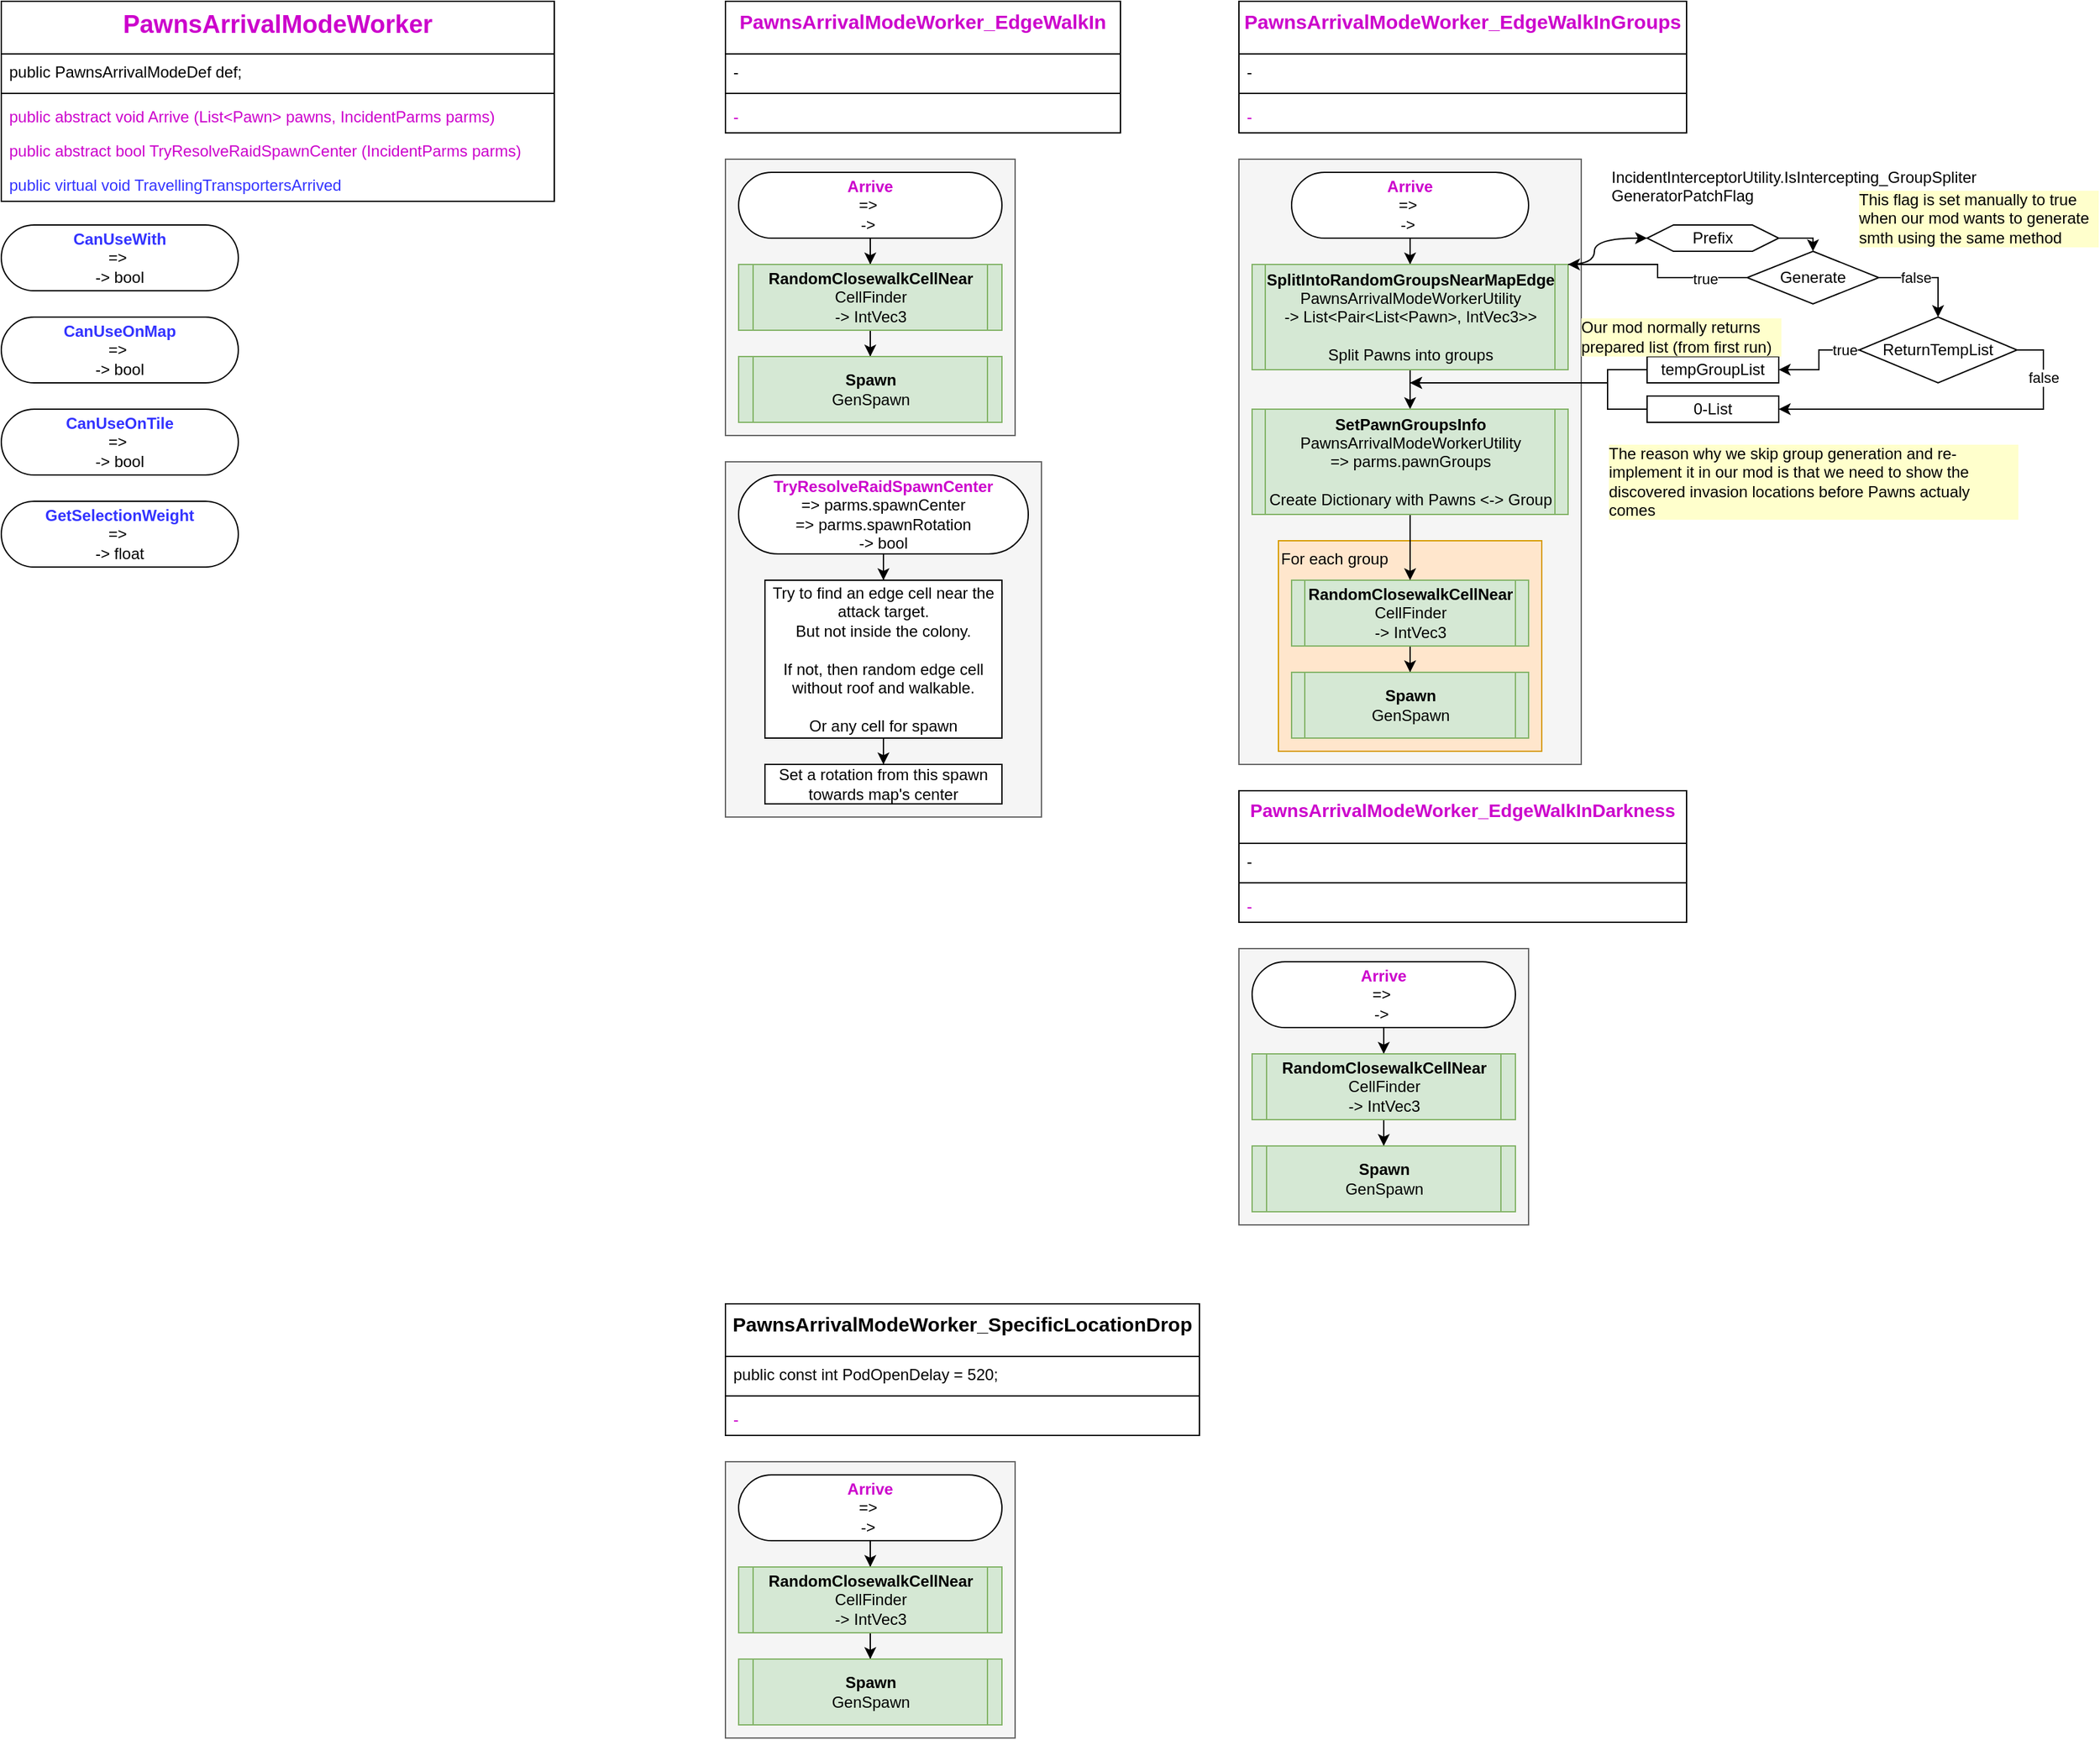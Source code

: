 <mxfile version="28.1.2">
  <diagram name="Page-1" id="fV3hQE0dxuffZx4B_WZl">
    <mxGraphModel dx="864" dy="521" grid="1" gridSize="10" guides="1" tooltips="1" connect="1" arrows="1" fold="1" page="1" pageScale="1" pageWidth="827" pageHeight="1169" math="0" shadow="0">
      <root>
        <mxCell id="0" />
        <mxCell id="1" parent="0" />
        <mxCell id="vzwnMPSUIFDGC6wnJ7Ts-99" value="" style="group" parent="1" vertex="1" connectable="0">
          <mxGeometry x="960" y="160" width="260" height="460" as="geometry" />
        </mxCell>
        <mxCell id="vzwnMPSUIFDGC6wnJ7Ts-53" value="" style="rounded=0;whiteSpace=wrap;html=1;fillColor=#f5f5f5;fontColor=#333333;strokeColor=#666666;" parent="vzwnMPSUIFDGC6wnJ7Ts-99" vertex="1">
          <mxGeometry width="260" height="460" as="geometry" />
        </mxCell>
        <mxCell id="vzwnMPSUIFDGC6wnJ7Ts-63" value="For each group" style="rounded=0;whiteSpace=wrap;html=1;fillColor=#ffe6cc;strokeColor=#d79b00;align=left;verticalAlign=top;" parent="vzwnMPSUIFDGC6wnJ7Ts-99" vertex="1">
          <mxGeometry x="30" y="290" width="200" height="160" as="geometry" />
        </mxCell>
        <mxCell id="vzwnMPSUIFDGC6wnJ7Ts-60" style="edgeStyle=orthogonalEdgeStyle;rounded=0;orthogonalLoop=1;jettySize=auto;html=1;exitX=0.5;exitY=0.5;exitDx=0;exitDy=25;exitPerimeter=0;" parent="vzwnMPSUIFDGC6wnJ7Ts-99" source="vzwnMPSUIFDGC6wnJ7Ts-55" target="vzwnMPSUIFDGC6wnJ7Ts-59" edge="1">
          <mxGeometry relative="1" as="geometry" />
        </mxCell>
        <mxCell id="vzwnMPSUIFDGC6wnJ7Ts-55" value="&lt;font color=&quot;#cc00cc&quot;&gt;&lt;b&gt;Arrive&lt;/b&gt;&lt;/font&gt;&lt;div&gt;&lt;div style=&quot;&quot;&gt;&lt;span style=&quot;background-color: transparent;&quot;&gt;=&amp;gt;&amp;nbsp;&lt;/span&gt;&lt;/div&gt;&lt;div style=&quot;&quot;&gt;-&amp;gt;&amp;nbsp;&lt;span style=&quot;background-color: transparent;&quot;&gt;&lt;/span&gt;&lt;/div&gt;&lt;/div&gt;" style="html=1;dashed=0;whiteSpace=wrap;shape=mxgraph.dfd.start;align=center;spacing=0;" parent="vzwnMPSUIFDGC6wnJ7Ts-99" vertex="1">
          <mxGeometry x="40" y="10" width="180" height="50" as="geometry" />
        </mxCell>
        <mxCell id="vzwnMPSUIFDGC6wnJ7Ts-64" style="edgeStyle=orthogonalEdgeStyle;rounded=0;orthogonalLoop=1;jettySize=auto;html=1;exitX=0.5;exitY=1;exitDx=0;exitDy=0;" parent="vzwnMPSUIFDGC6wnJ7Ts-99" source="vzwnMPSUIFDGC6wnJ7Ts-57" target="vzwnMPSUIFDGC6wnJ7Ts-58" edge="1">
          <mxGeometry relative="1" as="geometry" />
        </mxCell>
        <mxCell id="vzwnMPSUIFDGC6wnJ7Ts-57" value="&lt;b&gt;RandomClosewalkCellNear&lt;/b&gt;&lt;br&gt;&lt;div&gt;CellFinder&lt;/div&gt;&lt;div&gt;-&amp;gt;&amp;nbsp;IntVec3&lt;/div&gt;" style="shape=process;whiteSpace=wrap;html=1;backgroundOutline=1;fillColor=#d5e8d4;strokeColor=#82b366;size=0.053;" parent="vzwnMPSUIFDGC6wnJ7Ts-99" vertex="1">
          <mxGeometry x="40" y="320" width="180" height="50" as="geometry" />
        </mxCell>
        <mxCell id="vzwnMPSUIFDGC6wnJ7Ts-58" value="&lt;b&gt;Spawn&lt;/b&gt;&lt;br&gt;&lt;div&gt;GenSpawn&lt;/div&gt;" style="shape=process;whiteSpace=wrap;html=1;backgroundOutline=1;fillColor=#d5e8d4;strokeColor=#82b366;size=0.053;" parent="vzwnMPSUIFDGC6wnJ7Ts-99" vertex="1">
          <mxGeometry x="40" y="390" width="180" height="50" as="geometry" />
        </mxCell>
        <mxCell id="vzwnMPSUIFDGC6wnJ7Ts-62" style="edgeStyle=orthogonalEdgeStyle;rounded=0;orthogonalLoop=1;jettySize=auto;html=1;exitX=0.5;exitY=1;exitDx=0;exitDy=0;" parent="vzwnMPSUIFDGC6wnJ7Ts-99" source="vzwnMPSUIFDGC6wnJ7Ts-59" target="vzwnMPSUIFDGC6wnJ7Ts-61" edge="1">
          <mxGeometry relative="1" as="geometry" />
        </mxCell>
        <mxCell id="vzwnMPSUIFDGC6wnJ7Ts-59" value="&lt;b&gt;SplitIntoRandomGroupsNearMapEdge&lt;/b&gt;&lt;br&gt;&lt;div&gt;PawnsArrivalModeWorkerUtility&lt;/div&gt;&lt;div&gt;-&amp;gt;&amp;nbsp;List&amp;lt;Pair&amp;lt;List&amp;lt;Pawn&amp;gt;, IntVec3&amp;gt;&amp;gt;&lt;/div&gt;&lt;div&gt;&lt;br&gt;&lt;/div&gt;&lt;div&gt;Split Pawns into groups&lt;/div&gt;" style="shape=process;whiteSpace=wrap;html=1;backgroundOutline=1;fillColor=#d5e8d4;strokeColor=#82b366;size=0.04;" parent="vzwnMPSUIFDGC6wnJ7Ts-99" vertex="1">
          <mxGeometry x="10" y="80" width="240" height="80" as="geometry" />
        </mxCell>
        <mxCell id="vzwnMPSUIFDGC6wnJ7Ts-66" style="edgeStyle=orthogonalEdgeStyle;rounded=0;orthogonalLoop=1;jettySize=auto;html=1;exitX=0.5;exitY=1;exitDx=0;exitDy=0;entryX=0.5;entryY=0;entryDx=0;entryDy=0;" parent="vzwnMPSUIFDGC6wnJ7Ts-99" source="vzwnMPSUIFDGC6wnJ7Ts-61" target="vzwnMPSUIFDGC6wnJ7Ts-57" edge="1">
          <mxGeometry relative="1" as="geometry" />
        </mxCell>
        <mxCell id="vzwnMPSUIFDGC6wnJ7Ts-61" value="&lt;b&gt;SetPawnGroupsInfo&lt;/b&gt;&lt;br&gt;&lt;div&gt;PawnsArrivalModeWorkerUtility&lt;/div&gt;&lt;div&gt;=&amp;gt;&amp;nbsp;parms.pawnGroups&lt;/div&gt;&lt;div&gt;&lt;br&gt;&lt;/div&gt;&lt;div&gt;Create Dictionary with Pawns &amp;lt;-&amp;gt; Group&lt;/div&gt;" style="shape=process;whiteSpace=wrap;html=1;backgroundOutline=1;fillColor=#d5e8d4;strokeColor=#82b366;size=0.04;" parent="vzwnMPSUIFDGC6wnJ7Ts-99" vertex="1">
          <mxGeometry x="10" y="190" width="240" height="80" as="geometry" />
        </mxCell>
        <mxCell id="vzwnMPSUIFDGC6wnJ7Ts-1" value="&lt;font style=&quot;color: rgb(204, 0, 204); font-size: 19px;&quot;&gt;PawnsArrivalModeWorker&lt;/font&gt;" style="swimlane;fontStyle=1;align=center;verticalAlign=top;childLayout=stackLayout;horizontal=1;startSize=40;horizontalStack=0;resizeParent=1;resizeParentMax=0;resizeLast=0;collapsible=1;marginBottom=0;whiteSpace=wrap;html=1;rounded=0;swimlaneLine=1;swimlaneFillColor=default;" parent="1" vertex="1">
          <mxGeometry x="20" y="40" width="420" height="152" as="geometry">
            <mxRectangle x="230" y="180" width="100" height="30" as="alternateBounds" />
          </mxGeometry>
        </mxCell>
        <mxCell id="vzwnMPSUIFDGC6wnJ7Ts-2" value="&lt;font style=&quot;color: light-dark(rgb(0, 0, 0), rgb(0, 0, 0));&quot;&gt;public PawnsArrivalModeDef def;&lt;/font&gt;" style="text;strokeColor=none;fillColor=none;align=left;verticalAlign=top;spacingLeft=4;spacingRight=4;overflow=hidden;rotatable=0;points=[[0,0.5],[1,0.5]];portConstraint=eastwest;whiteSpace=wrap;html=1;" parent="vzwnMPSUIFDGC6wnJ7Ts-1" vertex="1">
          <mxGeometry y="40" width="420" height="26" as="geometry" />
        </mxCell>
        <mxCell id="vzwnMPSUIFDGC6wnJ7Ts-11" value="" style="line;strokeWidth=1;fillColor=none;align=left;verticalAlign=middle;spacingTop=-1;spacingLeft=3;spacingRight=3;rotatable=0;labelPosition=right;points=[];portConstraint=eastwest;strokeColor=inherit;" parent="vzwnMPSUIFDGC6wnJ7Ts-1" vertex="1">
          <mxGeometry y="66" width="420" height="8" as="geometry" />
        </mxCell>
        <mxCell id="vzwnMPSUIFDGC6wnJ7Ts-15" value="&lt;font style=&quot;color: rgb(204, 0, 204);&quot;&gt;public abstract void Arrive &lt;/font&gt;&lt;font style=&quot;color: rgb(204, 0, 204);&quot;&gt;(&lt;/font&gt;&lt;font style=&quot;text-align: center;&quot;&gt;&lt;font style=&quot;color: rgb(204, 0, 204);&quot;&gt;List&amp;lt;Pawn&amp;gt; pawns, IncidentParms parms)&lt;/font&gt;&lt;br&gt;&lt;/font&gt;&lt;div&gt;&lt;font style=&quot;text-align: center;&quot;&gt;&lt;br&gt;&lt;/font&gt;&lt;/div&gt;" style="text;strokeColor=none;fillColor=none;align=left;verticalAlign=top;spacingLeft=4;spacingRight=4;overflow=hidden;rotatable=0;points=[[0,0.5],[1,0.5]];portConstraint=eastwest;whiteSpace=wrap;html=1;" parent="vzwnMPSUIFDGC6wnJ7Ts-1" vertex="1">
          <mxGeometry y="74" width="420" height="26" as="geometry" />
        </mxCell>
        <mxCell id="vzwnMPSUIFDGC6wnJ7Ts-25" value="&lt;font style=&quot;color: rgb(204, 0, 204);&quot;&gt;public abstract bool TryResolveRaidSpawnCenter&amp;nbsp;(IncidentParms parms)&lt;/font&gt;" style="text;strokeColor=none;fillColor=none;align=left;verticalAlign=top;spacingLeft=4;spacingRight=4;overflow=hidden;rotatable=0;points=[[0,0.5],[1,0.5]];portConstraint=eastwest;whiteSpace=wrap;html=1;" parent="vzwnMPSUIFDGC6wnJ7Ts-1" vertex="1">
          <mxGeometry y="100" width="420" height="26" as="geometry" />
        </mxCell>
        <mxCell id="vzwnMPSUIFDGC6wnJ7Ts-24" value="&lt;font style=&quot;color: rgb(51, 51, 255);&quot;&gt;public virtual void TravellingTransportersArrived&lt;/font&gt;" style="text;strokeColor=none;fillColor=none;align=left;verticalAlign=top;spacingLeft=4;spacingRight=4;overflow=hidden;rotatable=0;points=[[0,0.5],[1,0.5]];portConstraint=eastwest;whiteSpace=wrap;html=1;" parent="vzwnMPSUIFDGC6wnJ7Ts-1" vertex="1">
          <mxGeometry y="126" width="420" height="26" as="geometry" />
        </mxCell>
        <mxCell id="vzwnMPSUIFDGC6wnJ7Ts-16" value="&lt;font style=&quot;color: rgb(204, 0, 204); font-size: 15px;&quot;&gt;PawnsArrivalModeWorker_EdgeWalkIn&lt;/font&gt;" style="swimlane;fontStyle=1;align=center;verticalAlign=top;childLayout=stackLayout;horizontal=1;startSize=40;horizontalStack=0;resizeParent=1;resizeParentMax=0;resizeLast=0;collapsible=1;marginBottom=0;whiteSpace=wrap;html=1;rounded=0;swimlaneLine=1;swimlaneFillColor=default;" parent="1" vertex="1">
          <mxGeometry x="570" y="40" width="300" height="100" as="geometry">
            <mxRectangle x="230" y="180" width="100" height="30" as="alternateBounds" />
          </mxGeometry>
        </mxCell>
        <mxCell id="vzwnMPSUIFDGC6wnJ7Ts-17" value="&lt;font style=&quot;color: light-dark(rgb(0, 0, 0), rgb(0, 0, 0));&quot;&gt;-&lt;/font&gt;" style="text;strokeColor=none;fillColor=none;align=left;verticalAlign=top;spacingLeft=4;spacingRight=4;overflow=hidden;rotatable=0;points=[[0,0.5],[1,0.5]];portConstraint=eastwest;whiteSpace=wrap;html=1;" parent="vzwnMPSUIFDGC6wnJ7Ts-16" vertex="1">
          <mxGeometry y="40" width="300" height="26" as="geometry" />
        </mxCell>
        <mxCell id="vzwnMPSUIFDGC6wnJ7Ts-18" value="" style="line;strokeWidth=1;fillColor=none;align=left;verticalAlign=middle;spacingTop=-1;spacingLeft=3;spacingRight=3;rotatable=0;labelPosition=right;points=[];portConstraint=eastwest;strokeColor=inherit;" parent="vzwnMPSUIFDGC6wnJ7Ts-16" vertex="1">
          <mxGeometry y="66" width="300" height="8" as="geometry" />
        </mxCell>
        <mxCell id="vzwnMPSUIFDGC6wnJ7Ts-19" value="&lt;font style=&quot;color: rgb(204, 0, 204);&quot;&gt;-&lt;/font&gt;" style="text;strokeColor=none;fillColor=none;align=left;verticalAlign=top;spacingLeft=4;spacingRight=4;overflow=hidden;rotatable=0;points=[[0,0.5],[1,0.5]];portConstraint=eastwest;whiteSpace=wrap;html=1;" parent="vzwnMPSUIFDGC6wnJ7Ts-16" vertex="1">
          <mxGeometry y="74" width="300" height="26" as="geometry" />
        </mxCell>
        <mxCell id="vzwnMPSUIFDGC6wnJ7Ts-20" value="&lt;font color=&quot;#3333ff&quot;&gt;&lt;b&gt;CanUseWith&lt;/b&gt;&lt;/font&gt;&lt;br&gt;&lt;div style=&quot;&quot;&gt;&lt;span style=&quot;background-color: transparent;&quot;&gt;=&amp;gt;&amp;nbsp;&lt;/span&gt;&lt;/div&gt;&lt;div style=&quot;&quot;&gt;-&amp;gt; bool&lt;span style=&quot;background-color: transparent;&quot;&gt;&lt;/span&gt;&lt;/div&gt;" style="html=1;dashed=0;whiteSpace=wrap;shape=mxgraph.dfd.start;align=center;" parent="1" vertex="1">
          <mxGeometry x="20" y="210" width="180" height="50" as="geometry" />
        </mxCell>
        <mxCell id="vzwnMPSUIFDGC6wnJ7Ts-21" value="&lt;font color=&quot;#3333ff&quot;&gt;&lt;b&gt;CanUseOnMap&lt;/b&gt;&lt;/font&gt;&lt;br&gt;&lt;div style=&quot;&quot;&gt;&lt;span style=&quot;background-color: transparent;&quot;&gt;=&amp;gt;&amp;nbsp;&lt;/span&gt;&lt;/div&gt;&lt;div style=&quot;&quot;&gt;-&amp;gt; bool&lt;span style=&quot;background-color: transparent;&quot;&gt;&lt;/span&gt;&lt;/div&gt;" style="html=1;dashed=0;whiteSpace=wrap;shape=mxgraph.dfd.start;align=center;" parent="1" vertex="1">
          <mxGeometry x="20" y="280" width="180" height="50" as="geometry" />
        </mxCell>
        <mxCell id="vzwnMPSUIFDGC6wnJ7Ts-22" value="&lt;font color=&quot;#3333ff&quot;&gt;&lt;b&gt;CanUseOnTile&lt;/b&gt;&lt;/font&gt;&lt;br&gt;&lt;div style=&quot;&quot;&gt;&lt;span style=&quot;background-color: transparent;&quot;&gt;=&amp;gt;&amp;nbsp;&lt;/span&gt;&lt;/div&gt;&lt;div style=&quot;&quot;&gt;-&amp;gt; bool&lt;span style=&quot;background-color: transparent;&quot;&gt;&lt;/span&gt;&lt;/div&gt;" style="html=1;dashed=0;whiteSpace=wrap;shape=mxgraph.dfd.start;align=center;" parent="1" vertex="1">
          <mxGeometry x="20" y="350" width="180" height="50" as="geometry" />
        </mxCell>
        <mxCell id="vzwnMPSUIFDGC6wnJ7Ts-23" value="&lt;font color=&quot;#3333ff&quot;&gt;&lt;b&gt;GetSelectionWeight&lt;/b&gt;&lt;/font&gt;&lt;br&gt;&lt;div style=&quot;&quot;&gt;&lt;span style=&quot;background-color: transparent;&quot;&gt;=&amp;gt;&amp;nbsp;&lt;/span&gt;&lt;/div&gt;&lt;div style=&quot;&quot;&gt;-&amp;gt; float&lt;span style=&quot;background-color: transparent;&quot;&gt;&lt;/span&gt;&lt;/div&gt;" style="html=1;dashed=0;whiteSpace=wrap;shape=mxgraph.dfd.start;align=center;" parent="1" vertex="1">
          <mxGeometry x="20" y="420" width="180" height="50" as="geometry" />
        </mxCell>
        <mxCell id="vzwnMPSUIFDGC6wnJ7Ts-47" value="" style="group" parent="1" vertex="1" connectable="0">
          <mxGeometry x="570" y="390" width="240" height="270" as="geometry" />
        </mxCell>
        <mxCell id="vzwnMPSUIFDGC6wnJ7Ts-46" value="" style="rounded=0;whiteSpace=wrap;html=1;fillColor=#f5f5f5;fontColor=#333333;strokeColor=#666666;" parent="vzwnMPSUIFDGC6wnJ7Ts-47" vertex="1">
          <mxGeometry width="240" height="270" as="geometry" />
        </mxCell>
        <mxCell id="vzwnMPSUIFDGC6wnJ7Ts-37" value="" style="edgeStyle=orthogonalEdgeStyle;rounded=0;orthogonalLoop=1;jettySize=auto;html=1;" parent="vzwnMPSUIFDGC6wnJ7Ts-47" source="vzwnMPSUIFDGC6wnJ7Ts-35" target="vzwnMPSUIFDGC6wnJ7Ts-36" edge="1">
          <mxGeometry relative="1" as="geometry" />
        </mxCell>
        <mxCell id="vzwnMPSUIFDGC6wnJ7Ts-35" value="&lt;font color=&quot;#cc00cc&quot;&gt;&lt;b&gt;TryResolveRaidSpawnCenter&lt;/b&gt;&lt;/font&gt;&lt;br&gt;&lt;div style=&quot;&quot;&gt;&lt;span style=&quot;background-color: transparent;&quot;&gt;=&amp;gt;&amp;nbsp;parms.&lt;/span&gt;&lt;span style=&quot;background-color: transparent;&quot;&gt;spawnCenter&lt;/span&gt;&lt;/div&gt;&lt;div style=&quot;&quot;&gt;&lt;span style=&quot;background-color: transparent;&quot;&gt;=&amp;gt; parms.&lt;/span&gt;&lt;span style=&quot;background-color: transparent;&quot;&gt;spawnRotation&lt;/span&gt;&lt;/div&gt;&lt;div style=&quot;&quot;&gt;-&amp;gt; bool&lt;span style=&quot;background-color: transparent;&quot;&gt;&lt;/span&gt;&lt;/div&gt;" style="html=1;dashed=0;whiteSpace=wrap;shape=mxgraph.dfd.start;align=center;spacing=0;" parent="vzwnMPSUIFDGC6wnJ7Ts-47" vertex="1">
          <mxGeometry x="10" y="10" width="220" height="60" as="geometry" />
        </mxCell>
        <mxCell id="vzwnMPSUIFDGC6wnJ7Ts-45" style="edgeStyle=orthogonalEdgeStyle;rounded=0;orthogonalLoop=1;jettySize=auto;html=1;exitX=0.5;exitY=1;exitDx=0;exitDy=0;" parent="vzwnMPSUIFDGC6wnJ7Ts-47" source="vzwnMPSUIFDGC6wnJ7Ts-36" target="vzwnMPSUIFDGC6wnJ7Ts-42" edge="1">
          <mxGeometry relative="1" as="geometry" />
        </mxCell>
        <mxCell id="vzwnMPSUIFDGC6wnJ7Ts-36" value="Try to find an edge cell near the attack target.&lt;div&gt;But not inside the colony.&lt;/div&gt;&lt;div&gt;&lt;br&gt;&lt;/div&gt;&lt;div&gt;If not, then random edge cell without roof and walkable.&lt;/div&gt;&lt;div&gt;&lt;br&gt;&lt;/div&gt;&lt;div&gt;Or any cell for spawn&lt;/div&gt;" style="whiteSpace=wrap;html=1;dashed=0;spacing=0;" parent="vzwnMPSUIFDGC6wnJ7Ts-47" vertex="1">
          <mxGeometry x="30" y="90" width="180" height="120" as="geometry" />
        </mxCell>
        <mxCell id="vzwnMPSUIFDGC6wnJ7Ts-42" value="Set a rotation from this spawn towards map&#39;s center" style="whiteSpace=wrap;html=1;dashed=0;spacing=0;" parent="vzwnMPSUIFDGC6wnJ7Ts-47" vertex="1">
          <mxGeometry x="30" y="230" width="180" height="30" as="geometry" />
        </mxCell>
        <mxCell id="vzwnMPSUIFDGC6wnJ7Ts-48" value="&lt;font style=&quot;color: rgb(204, 0, 204); font-size: 15px;&quot;&gt;PawnsArrivalModeWorker_EdgeWalkInGroups&lt;/font&gt;" style="swimlane;fontStyle=1;align=center;verticalAlign=top;childLayout=stackLayout;horizontal=1;startSize=40;horizontalStack=0;resizeParent=1;resizeParentMax=0;resizeLast=0;collapsible=1;marginBottom=0;whiteSpace=wrap;html=1;rounded=0;swimlaneLine=1;swimlaneFillColor=default;" parent="1" vertex="1">
          <mxGeometry x="960" y="40" width="340" height="100" as="geometry">
            <mxRectangle x="230" y="180" width="100" height="30" as="alternateBounds" />
          </mxGeometry>
        </mxCell>
        <mxCell id="vzwnMPSUIFDGC6wnJ7Ts-49" value="&lt;font style=&quot;color: light-dark(rgb(0, 0, 0), rgb(0, 0, 0));&quot;&gt;-&lt;/font&gt;" style="text;strokeColor=none;fillColor=none;align=left;verticalAlign=top;spacingLeft=4;spacingRight=4;overflow=hidden;rotatable=0;points=[[0,0.5],[1,0.5]];portConstraint=eastwest;whiteSpace=wrap;html=1;" parent="vzwnMPSUIFDGC6wnJ7Ts-48" vertex="1">
          <mxGeometry y="40" width="340" height="26" as="geometry" />
        </mxCell>
        <mxCell id="vzwnMPSUIFDGC6wnJ7Ts-50" value="" style="line;strokeWidth=1;fillColor=none;align=left;verticalAlign=middle;spacingTop=-1;spacingLeft=3;spacingRight=3;rotatable=0;labelPosition=right;points=[];portConstraint=eastwest;strokeColor=inherit;" parent="vzwnMPSUIFDGC6wnJ7Ts-48" vertex="1">
          <mxGeometry y="66" width="340" height="8" as="geometry" />
        </mxCell>
        <mxCell id="vzwnMPSUIFDGC6wnJ7Ts-51" value="&lt;font style=&quot;color: rgb(204, 0, 204);&quot;&gt;-&lt;/font&gt;" style="text;strokeColor=none;fillColor=none;align=left;verticalAlign=top;spacingLeft=4;spacingRight=4;overflow=hidden;rotatable=0;points=[[0,0.5],[1,0.5]];portConstraint=eastwest;whiteSpace=wrap;html=1;" parent="vzwnMPSUIFDGC6wnJ7Ts-48" vertex="1">
          <mxGeometry y="74" width="340" height="26" as="geometry" />
        </mxCell>
        <mxCell id="vzwnMPSUIFDGC6wnJ7Ts-68" value="" style="group" parent="1" vertex="1" connectable="0">
          <mxGeometry x="570" y="160" width="220" height="210" as="geometry" />
        </mxCell>
        <mxCell id="vzwnMPSUIFDGC6wnJ7Ts-31" value="" style="rounded=0;whiteSpace=wrap;html=1;fillColor=#f5f5f5;fontColor=#333333;strokeColor=#666666;" parent="vzwnMPSUIFDGC6wnJ7Ts-68" vertex="1">
          <mxGeometry width="220" height="210" as="geometry" />
        </mxCell>
        <mxCell id="vzwnMPSUIFDGC6wnJ7Ts-28" style="edgeStyle=orthogonalEdgeStyle;rounded=0;orthogonalLoop=1;jettySize=auto;html=1;exitX=0.5;exitY=0.5;exitDx=0;exitDy=25;exitPerimeter=0;" parent="vzwnMPSUIFDGC6wnJ7Ts-68" source="vzwnMPSUIFDGC6wnJ7Ts-26" target="vzwnMPSUIFDGC6wnJ7Ts-27" edge="1">
          <mxGeometry relative="1" as="geometry" />
        </mxCell>
        <mxCell id="vzwnMPSUIFDGC6wnJ7Ts-26" value="&lt;font color=&quot;#cc00cc&quot;&gt;&lt;b&gt;Arrive&lt;/b&gt;&lt;/font&gt;&lt;div&gt;&lt;div style=&quot;&quot;&gt;&lt;span style=&quot;background-color: transparent;&quot;&gt;=&amp;gt;&amp;nbsp;&lt;/span&gt;&lt;/div&gt;&lt;div style=&quot;&quot;&gt;-&amp;gt;&amp;nbsp;&lt;span style=&quot;background-color: transparent;&quot;&gt;&lt;/span&gt;&lt;/div&gt;&lt;/div&gt;" style="html=1;dashed=0;whiteSpace=wrap;shape=mxgraph.dfd.start;align=center;spacing=0;" parent="vzwnMPSUIFDGC6wnJ7Ts-68" vertex="1">
          <mxGeometry x="10" y="10" width="200" height="50" as="geometry" />
        </mxCell>
        <mxCell id="vzwnMPSUIFDGC6wnJ7Ts-30" style="edgeStyle=orthogonalEdgeStyle;rounded=0;orthogonalLoop=1;jettySize=auto;html=1;exitX=0.5;exitY=1;exitDx=0;exitDy=0;" parent="vzwnMPSUIFDGC6wnJ7Ts-68" source="vzwnMPSUIFDGC6wnJ7Ts-27" target="vzwnMPSUIFDGC6wnJ7Ts-29" edge="1">
          <mxGeometry relative="1" as="geometry" />
        </mxCell>
        <mxCell id="vzwnMPSUIFDGC6wnJ7Ts-27" value="&lt;b&gt;RandomClosewalkCellNear&lt;/b&gt;&lt;br&gt;&lt;div&gt;CellFinder&lt;/div&gt;&lt;div&gt;-&amp;gt;&amp;nbsp;IntVec3&lt;/div&gt;" style="shape=process;whiteSpace=wrap;html=1;backgroundOutline=1;fillColor=#d5e8d4;strokeColor=#82b366;size=0.053;" parent="vzwnMPSUIFDGC6wnJ7Ts-68" vertex="1">
          <mxGeometry x="10" y="80" width="200" height="50" as="geometry" />
        </mxCell>
        <mxCell id="vzwnMPSUIFDGC6wnJ7Ts-29" value="&lt;b&gt;Spawn&lt;/b&gt;&lt;br&gt;&lt;div&gt;GenSpawn&lt;/div&gt;" style="shape=process;whiteSpace=wrap;html=1;backgroundOutline=1;fillColor=#d5e8d4;strokeColor=#82b366;size=0.053;" parent="vzwnMPSUIFDGC6wnJ7Ts-68" vertex="1">
          <mxGeometry x="10" y="150" width="200" height="50" as="geometry" />
        </mxCell>
        <mxCell id="vzwnMPSUIFDGC6wnJ7Ts-76" style="edgeStyle=orthogonalEdgeStyle;rounded=0;orthogonalLoop=1;jettySize=auto;html=1;exitX=1;exitY=0.5;exitDx=0;exitDy=0;entryX=0.5;entryY=0;entryDx=0;entryDy=0;" parent="1" source="vzwnMPSUIFDGC6wnJ7Ts-69" target="vzwnMPSUIFDGC6wnJ7Ts-73" edge="1">
          <mxGeometry relative="1" as="geometry" />
        </mxCell>
        <mxCell id="vzwnMPSUIFDGC6wnJ7Ts-69" value="&lt;div&gt;Prefix&lt;/div&gt;" style="shape=hexagon;perimeter=hexagonPerimeter2;whiteSpace=wrap;html=1;fixedSize=1;" parent="1" vertex="1">
          <mxGeometry x="1270" y="210.0" width="100" height="20" as="geometry" />
        </mxCell>
        <mxCell id="vzwnMPSUIFDGC6wnJ7Ts-70" style="edgeStyle=orthogonalEdgeStyle;rounded=0;orthogonalLoop=1;jettySize=auto;html=1;exitX=1;exitY=0;exitDx=0;exitDy=0;entryX=0;entryY=0.5;entryDx=0;entryDy=0;curved=1;" parent="1" source="vzwnMPSUIFDGC6wnJ7Ts-59" target="vzwnMPSUIFDGC6wnJ7Ts-69" edge="1">
          <mxGeometry relative="1" as="geometry">
            <Array as="points">
              <mxPoint x="1230" y="240" />
              <mxPoint x="1230" y="220" />
            </Array>
          </mxGeometry>
        </mxCell>
        <mxCell id="vzwnMPSUIFDGC6wnJ7Ts-72" value="IncidentInterceptorUtility.IsIntercepting_GroupSpliter&#xa;GeneratorPatchFlag" style="text;whiteSpace=wrap;" parent="1" vertex="1">
          <mxGeometry x="1241" y="160" width="310" height="40" as="geometry" />
        </mxCell>
        <mxCell id="vzwnMPSUIFDGC6wnJ7Ts-78" style="edgeStyle=orthogonalEdgeStyle;rounded=0;orthogonalLoop=1;jettySize=auto;html=1;exitX=1;exitY=0.5;exitDx=0;exitDy=0;entryX=0.5;entryY=0;entryDx=0;entryDy=0;" parent="1" source="vzwnMPSUIFDGC6wnJ7Ts-73" target="vzwnMPSUIFDGC6wnJ7Ts-77" edge="1">
          <mxGeometry relative="1" as="geometry" />
        </mxCell>
        <mxCell id="vzwnMPSUIFDGC6wnJ7Ts-79" value="false" style="edgeLabel;html=1;align=center;verticalAlign=middle;resizable=0;points=[];" parent="vzwnMPSUIFDGC6wnJ7Ts-78" vertex="1" connectable="0">
          <mxGeometry x="-0.252" relative="1" as="geometry">
            <mxPoint as="offset" />
          </mxGeometry>
        </mxCell>
        <mxCell id="vzwnMPSUIFDGC6wnJ7Ts-90" style="edgeStyle=orthogonalEdgeStyle;rounded=0;orthogonalLoop=1;jettySize=auto;html=1;exitX=0;exitY=0.5;exitDx=0;exitDy=0;entryX=1;entryY=0;entryDx=0;entryDy=0;" parent="1" source="vzwnMPSUIFDGC6wnJ7Ts-73" target="vzwnMPSUIFDGC6wnJ7Ts-59" edge="1">
          <mxGeometry relative="1" as="geometry">
            <Array as="points">
              <mxPoint x="1278" y="250" />
              <mxPoint x="1278" y="240" />
            </Array>
          </mxGeometry>
        </mxCell>
        <mxCell id="vzwnMPSUIFDGC6wnJ7Ts-95" value="true" style="edgeLabel;html=1;align=center;verticalAlign=middle;resizable=0;points=[];" parent="vzwnMPSUIFDGC6wnJ7Ts-90" vertex="1" connectable="0">
          <mxGeometry x="-0.555" y="1" relative="1" as="geometry">
            <mxPoint as="offset" />
          </mxGeometry>
        </mxCell>
        <mxCell id="vzwnMPSUIFDGC6wnJ7Ts-73" value="Generate" style="rhombus;whiteSpace=wrap;html=1;" parent="1" vertex="1">
          <mxGeometry x="1346" y="230" width="100" height="40" as="geometry" />
        </mxCell>
        <mxCell id="vzwnMPSUIFDGC6wnJ7Ts-82" style="edgeStyle=orthogonalEdgeStyle;rounded=0;orthogonalLoop=1;jettySize=auto;html=1;exitX=0;exitY=0.5;exitDx=0;exitDy=0;entryX=1;entryY=0.5;entryDx=0;entryDy=0;" parent="1" source="vzwnMPSUIFDGC6wnJ7Ts-77" target="vzwnMPSUIFDGC6wnJ7Ts-80" edge="1">
          <mxGeometry relative="1" as="geometry" />
        </mxCell>
        <mxCell id="vzwnMPSUIFDGC6wnJ7Ts-83" value="true" style="edgeLabel;html=1;align=center;verticalAlign=middle;resizable=0;points=[];" parent="vzwnMPSUIFDGC6wnJ7Ts-82" vertex="1" connectable="0">
          <mxGeometry x="-0.253" relative="1" as="geometry">
            <mxPoint x="17" as="offset" />
          </mxGeometry>
        </mxCell>
        <mxCell id="vzwnMPSUIFDGC6wnJ7Ts-84" style="edgeStyle=orthogonalEdgeStyle;rounded=0;orthogonalLoop=1;jettySize=auto;html=1;exitX=1;exitY=0.5;exitDx=0;exitDy=0;entryX=1;entryY=0.5;entryDx=0;entryDy=0;" parent="1" source="vzwnMPSUIFDGC6wnJ7Ts-77" target="vzwnMPSUIFDGC6wnJ7Ts-81" edge="1">
          <mxGeometry relative="1" as="geometry" />
        </mxCell>
        <mxCell id="vzwnMPSUIFDGC6wnJ7Ts-85" value="false" style="edgeLabel;html=1;align=center;verticalAlign=middle;resizable=0;points=[];" parent="vzwnMPSUIFDGC6wnJ7Ts-84" vertex="1" connectable="0">
          <mxGeometry x="-0.692" relative="1" as="geometry">
            <mxPoint as="offset" />
          </mxGeometry>
        </mxCell>
        <mxCell id="vzwnMPSUIFDGC6wnJ7Ts-77" value="ReturnTempList" style="rhombus;whiteSpace=wrap;html=1;" parent="1" vertex="1">
          <mxGeometry x="1431" y="280" width="120" height="50" as="geometry" />
        </mxCell>
        <mxCell id="vzwnMPSUIFDGC6wnJ7Ts-97" style="edgeStyle=orthogonalEdgeStyle;rounded=0;orthogonalLoop=1;jettySize=auto;html=1;exitX=0;exitY=0.5;exitDx=0;exitDy=0;" parent="1" source="vzwnMPSUIFDGC6wnJ7Ts-80" edge="1">
          <mxGeometry relative="1" as="geometry">
            <mxPoint x="1090" y="330" as="targetPoint" />
            <Array as="points">
              <mxPoint x="1240" y="320" />
              <mxPoint x="1240" y="330" />
            </Array>
          </mxGeometry>
        </mxCell>
        <mxCell id="vzwnMPSUIFDGC6wnJ7Ts-80" value="tempGroupList" style="rounded=0;whiteSpace=wrap;html=1;" parent="1" vertex="1">
          <mxGeometry x="1270" y="310" width="100" height="20" as="geometry" />
        </mxCell>
        <mxCell id="vzwnMPSUIFDGC6wnJ7Ts-98" style="edgeStyle=orthogonalEdgeStyle;rounded=0;orthogonalLoop=1;jettySize=auto;html=1;exitX=0;exitY=0.5;exitDx=0;exitDy=0;" parent="1" source="vzwnMPSUIFDGC6wnJ7Ts-81" edge="1">
          <mxGeometry relative="1" as="geometry">
            <mxPoint x="1090" y="330" as="targetPoint" />
            <Array as="points">
              <mxPoint x="1240" y="350" />
              <mxPoint x="1240" y="330" />
            </Array>
          </mxGeometry>
        </mxCell>
        <mxCell id="vzwnMPSUIFDGC6wnJ7Ts-81" value="0-List" style="rounded=0;whiteSpace=wrap;html=1;" parent="1" vertex="1">
          <mxGeometry x="1270" y="340" width="100" height="20" as="geometry" />
        </mxCell>
        <mxCell id="vzwnMPSUIFDGC6wnJ7Ts-100" value="This flag is set manually to true when our mod wants to generate smth using the same method" style="text;html=1;align=left;verticalAlign=middle;whiteSpace=wrap;rounded=0;labelBackgroundColor=#FFFFCC;spacing=0;" parent="1" vertex="1">
          <mxGeometry x="1431" y="180" width="180" height="50" as="geometry" />
        </mxCell>
        <mxCell id="vzwnMPSUIFDGC6wnJ7Ts-101" value="Our mod normally returns prepared list (from first run)" style="text;html=1;align=left;verticalAlign=middle;whiteSpace=wrap;rounded=0;labelBackgroundColor=#FFFFCC;spacing=0;" parent="1" vertex="1">
          <mxGeometry x="1220" y="280" width="150" height="30" as="geometry" />
        </mxCell>
        <mxCell id="vzwnMPSUIFDGC6wnJ7Ts-102" value="The reason why we skip group generation and re-implement it in our mod is that we need to show the discovered invasion locations before Pawns actualy comes" style="text;html=1;align=left;verticalAlign=middle;whiteSpace=wrap;rounded=0;labelBackgroundColor=#FFFFCC;spacing=0;" parent="1" vertex="1">
          <mxGeometry x="1241" y="380" width="309" height="50" as="geometry" />
        </mxCell>
        <mxCell id="vzwnMPSUIFDGC6wnJ7Ts-103" value="&lt;font style=&quot;color: rgb(204, 0, 204); font-size: 14px;&quot;&gt;PawnsArrivalModeWorker_EdgeWalkInDarkness&lt;/font&gt;" style="swimlane;fontStyle=1;align=center;verticalAlign=top;childLayout=stackLayout;horizontal=1;startSize=40;horizontalStack=0;resizeParent=1;resizeParentMax=0;resizeLast=0;collapsible=1;marginBottom=0;whiteSpace=wrap;html=1;rounded=0;swimlaneLine=1;swimlaneFillColor=default;" parent="1" vertex="1">
          <mxGeometry x="960" y="640" width="340" height="100" as="geometry">
            <mxRectangle x="230" y="180" width="100" height="30" as="alternateBounds" />
          </mxGeometry>
        </mxCell>
        <mxCell id="vzwnMPSUIFDGC6wnJ7Ts-104" value="&lt;font style=&quot;color: light-dark(rgb(0, 0, 0), rgb(0, 0, 0));&quot;&gt;-&lt;/font&gt;" style="text;strokeColor=none;fillColor=none;align=left;verticalAlign=top;spacingLeft=4;spacingRight=4;overflow=hidden;rotatable=0;points=[[0,0.5],[1,0.5]];portConstraint=eastwest;whiteSpace=wrap;html=1;" parent="vzwnMPSUIFDGC6wnJ7Ts-103" vertex="1">
          <mxGeometry y="40" width="340" height="26" as="geometry" />
        </mxCell>
        <mxCell id="vzwnMPSUIFDGC6wnJ7Ts-105" value="" style="line;strokeWidth=1;fillColor=none;align=left;verticalAlign=middle;spacingTop=-1;spacingLeft=3;spacingRight=3;rotatable=0;labelPosition=right;points=[];portConstraint=eastwest;strokeColor=inherit;" parent="vzwnMPSUIFDGC6wnJ7Ts-103" vertex="1">
          <mxGeometry y="66" width="340" height="8" as="geometry" />
        </mxCell>
        <mxCell id="vzwnMPSUIFDGC6wnJ7Ts-106" value="&lt;font style=&quot;color: rgb(204, 0, 204);&quot;&gt;-&lt;/font&gt;" style="text;strokeColor=none;fillColor=none;align=left;verticalAlign=top;spacingLeft=4;spacingRight=4;overflow=hidden;rotatable=0;points=[[0,0.5],[1,0.5]];portConstraint=eastwest;whiteSpace=wrap;html=1;" parent="vzwnMPSUIFDGC6wnJ7Ts-103" vertex="1">
          <mxGeometry y="74" width="340" height="26" as="geometry" />
        </mxCell>
        <mxCell id="vzwnMPSUIFDGC6wnJ7Ts-107" value="" style="group" parent="1" vertex="1" connectable="0">
          <mxGeometry x="960" y="760" width="220" height="210" as="geometry" />
        </mxCell>
        <mxCell id="vzwnMPSUIFDGC6wnJ7Ts-108" value="" style="rounded=0;whiteSpace=wrap;html=1;fillColor=#f5f5f5;fontColor=#333333;strokeColor=#666666;" parent="vzwnMPSUIFDGC6wnJ7Ts-107" vertex="1">
          <mxGeometry width="220" height="210" as="geometry" />
        </mxCell>
        <mxCell id="vzwnMPSUIFDGC6wnJ7Ts-109" style="edgeStyle=orthogonalEdgeStyle;rounded=0;orthogonalLoop=1;jettySize=auto;html=1;exitX=0.5;exitY=0.5;exitDx=0;exitDy=25;exitPerimeter=0;" parent="vzwnMPSUIFDGC6wnJ7Ts-107" source="vzwnMPSUIFDGC6wnJ7Ts-110" target="vzwnMPSUIFDGC6wnJ7Ts-112" edge="1">
          <mxGeometry relative="1" as="geometry" />
        </mxCell>
        <mxCell id="vzwnMPSUIFDGC6wnJ7Ts-110" value="&lt;font color=&quot;#cc00cc&quot;&gt;&lt;b&gt;Arrive&lt;/b&gt;&lt;/font&gt;&lt;div&gt;&lt;div style=&quot;&quot;&gt;&lt;span style=&quot;background-color: transparent;&quot;&gt;=&amp;gt;&amp;nbsp;&lt;/span&gt;&lt;/div&gt;&lt;div style=&quot;&quot;&gt;-&amp;gt;&amp;nbsp;&lt;span style=&quot;background-color: transparent;&quot;&gt;&lt;/span&gt;&lt;/div&gt;&lt;/div&gt;" style="html=1;dashed=0;whiteSpace=wrap;shape=mxgraph.dfd.start;align=center;spacing=0;" parent="vzwnMPSUIFDGC6wnJ7Ts-107" vertex="1">
          <mxGeometry x="10" y="10" width="200" height="50" as="geometry" />
        </mxCell>
        <mxCell id="vzwnMPSUIFDGC6wnJ7Ts-111" style="edgeStyle=orthogonalEdgeStyle;rounded=0;orthogonalLoop=1;jettySize=auto;html=1;exitX=0.5;exitY=1;exitDx=0;exitDy=0;" parent="vzwnMPSUIFDGC6wnJ7Ts-107" source="vzwnMPSUIFDGC6wnJ7Ts-112" target="vzwnMPSUIFDGC6wnJ7Ts-113" edge="1">
          <mxGeometry relative="1" as="geometry" />
        </mxCell>
        <mxCell id="vzwnMPSUIFDGC6wnJ7Ts-112" value="&lt;b&gt;RandomClosewalkCellNear&lt;/b&gt;&lt;br&gt;&lt;div&gt;CellFinder&lt;/div&gt;&lt;div&gt;-&amp;gt;&amp;nbsp;IntVec3&lt;/div&gt;" style="shape=process;whiteSpace=wrap;html=1;backgroundOutline=1;fillColor=#d5e8d4;strokeColor=#82b366;size=0.053;" parent="vzwnMPSUIFDGC6wnJ7Ts-107" vertex="1">
          <mxGeometry x="10" y="80" width="200" height="50" as="geometry" />
        </mxCell>
        <mxCell id="vzwnMPSUIFDGC6wnJ7Ts-113" value="&lt;b&gt;Spawn&lt;/b&gt;&lt;br&gt;&lt;div&gt;GenSpawn&lt;/div&gt;" style="shape=process;whiteSpace=wrap;html=1;backgroundOutline=1;fillColor=#d5e8d4;strokeColor=#82b366;size=0.053;" parent="vzwnMPSUIFDGC6wnJ7Ts-107" vertex="1">
          <mxGeometry x="10" y="150" width="200" height="50" as="geometry" />
        </mxCell>
        <mxCell id="usJBXKgvV14kGAa1WZUC-2" value="&lt;font style=&quot;font-size: 15px; color: rgb(0, 0, 0);&quot;&gt;PawnsArrivalModeWorker_SpecificLocationDrop&lt;/font&gt;" style="swimlane;fontStyle=1;align=center;verticalAlign=top;childLayout=stackLayout;horizontal=1;startSize=40;horizontalStack=0;resizeParent=1;resizeParentMax=0;resizeLast=0;collapsible=1;marginBottom=0;whiteSpace=wrap;html=1;rounded=0;swimlaneLine=1;swimlaneFillColor=default;" vertex="1" parent="1">
          <mxGeometry x="570" y="1030" width="360" height="100" as="geometry">
            <mxRectangle x="230" y="180" width="100" height="30" as="alternateBounds" />
          </mxGeometry>
        </mxCell>
        <mxCell id="usJBXKgvV14kGAa1WZUC-3" value="&lt;font style=&quot;color: light-dark(rgb(0, 0, 0), rgb(0, 0, 0));&quot;&gt;public const int PodOpenDelay = 520;&lt;/font&gt;" style="text;strokeColor=none;fillColor=none;align=left;verticalAlign=top;spacingLeft=4;spacingRight=4;overflow=hidden;rotatable=0;points=[[0,0.5],[1,0.5]];portConstraint=eastwest;whiteSpace=wrap;html=1;" vertex="1" parent="usJBXKgvV14kGAa1WZUC-2">
          <mxGeometry y="40" width="360" height="26" as="geometry" />
        </mxCell>
        <mxCell id="usJBXKgvV14kGAa1WZUC-4" value="" style="line;strokeWidth=1;fillColor=none;align=left;verticalAlign=middle;spacingTop=-1;spacingLeft=3;spacingRight=3;rotatable=0;labelPosition=right;points=[];portConstraint=eastwest;strokeColor=inherit;" vertex="1" parent="usJBXKgvV14kGAa1WZUC-2">
          <mxGeometry y="66" width="360" height="8" as="geometry" />
        </mxCell>
        <mxCell id="usJBXKgvV14kGAa1WZUC-5" value="&lt;font style=&quot;color: rgb(204, 0, 204);&quot;&gt;-&lt;/font&gt;" style="text;strokeColor=none;fillColor=none;align=left;verticalAlign=top;spacingLeft=4;spacingRight=4;overflow=hidden;rotatable=0;points=[[0,0.5],[1,0.5]];portConstraint=eastwest;whiteSpace=wrap;html=1;" vertex="1" parent="usJBXKgvV14kGAa1WZUC-2">
          <mxGeometry y="74" width="360" height="26" as="geometry" />
        </mxCell>
        <mxCell id="usJBXKgvV14kGAa1WZUC-7" value="" style="group" vertex="1" connectable="0" parent="1">
          <mxGeometry x="570" y="1150" width="220" height="210" as="geometry" />
        </mxCell>
        <mxCell id="usJBXKgvV14kGAa1WZUC-8" value="" style="rounded=0;whiteSpace=wrap;html=1;fillColor=#f5f5f5;fontColor=#333333;strokeColor=#666666;" vertex="1" parent="usJBXKgvV14kGAa1WZUC-7">
          <mxGeometry width="220" height="210" as="geometry" />
        </mxCell>
        <mxCell id="usJBXKgvV14kGAa1WZUC-9" style="edgeStyle=orthogonalEdgeStyle;rounded=0;orthogonalLoop=1;jettySize=auto;html=1;exitX=0.5;exitY=0.5;exitDx=0;exitDy=25;exitPerimeter=0;" edge="1" parent="usJBXKgvV14kGAa1WZUC-7" source="usJBXKgvV14kGAa1WZUC-10" target="usJBXKgvV14kGAa1WZUC-12">
          <mxGeometry relative="1" as="geometry" />
        </mxCell>
        <mxCell id="usJBXKgvV14kGAa1WZUC-10" value="&lt;font color=&quot;#cc00cc&quot;&gt;&lt;b&gt;Arrive&lt;/b&gt;&lt;/font&gt;&lt;div&gt;&lt;div style=&quot;&quot;&gt;&lt;span style=&quot;background-color: transparent;&quot;&gt;=&amp;gt;&amp;nbsp;&lt;/span&gt;&lt;/div&gt;&lt;div style=&quot;&quot;&gt;-&amp;gt;&amp;nbsp;&lt;span style=&quot;background-color: transparent;&quot;&gt;&lt;/span&gt;&lt;/div&gt;&lt;/div&gt;" style="html=1;dashed=0;whiteSpace=wrap;shape=mxgraph.dfd.start;align=center;spacing=0;" vertex="1" parent="usJBXKgvV14kGAa1WZUC-7">
          <mxGeometry x="10" y="10" width="200" height="50" as="geometry" />
        </mxCell>
        <mxCell id="usJBXKgvV14kGAa1WZUC-11" style="edgeStyle=orthogonalEdgeStyle;rounded=0;orthogonalLoop=1;jettySize=auto;html=1;exitX=0.5;exitY=1;exitDx=0;exitDy=0;" edge="1" parent="usJBXKgvV14kGAa1WZUC-7" source="usJBXKgvV14kGAa1WZUC-12" target="usJBXKgvV14kGAa1WZUC-13">
          <mxGeometry relative="1" as="geometry" />
        </mxCell>
        <mxCell id="usJBXKgvV14kGAa1WZUC-12" value="&lt;b&gt;RandomClosewalkCellNear&lt;/b&gt;&lt;br&gt;&lt;div&gt;CellFinder&lt;/div&gt;&lt;div&gt;-&amp;gt;&amp;nbsp;IntVec3&lt;/div&gt;" style="shape=process;whiteSpace=wrap;html=1;backgroundOutline=1;fillColor=#d5e8d4;strokeColor=#82b366;size=0.053;" vertex="1" parent="usJBXKgvV14kGAa1WZUC-7">
          <mxGeometry x="10" y="80" width="200" height="50" as="geometry" />
        </mxCell>
        <mxCell id="usJBXKgvV14kGAa1WZUC-13" value="&lt;b&gt;Spawn&lt;/b&gt;&lt;br&gt;&lt;div&gt;GenSpawn&lt;/div&gt;" style="shape=process;whiteSpace=wrap;html=1;backgroundOutline=1;fillColor=#d5e8d4;strokeColor=#82b366;size=0.053;" vertex="1" parent="usJBXKgvV14kGAa1WZUC-7">
          <mxGeometry x="10" y="150" width="200" height="50" as="geometry" />
        </mxCell>
      </root>
    </mxGraphModel>
  </diagram>
</mxfile>
